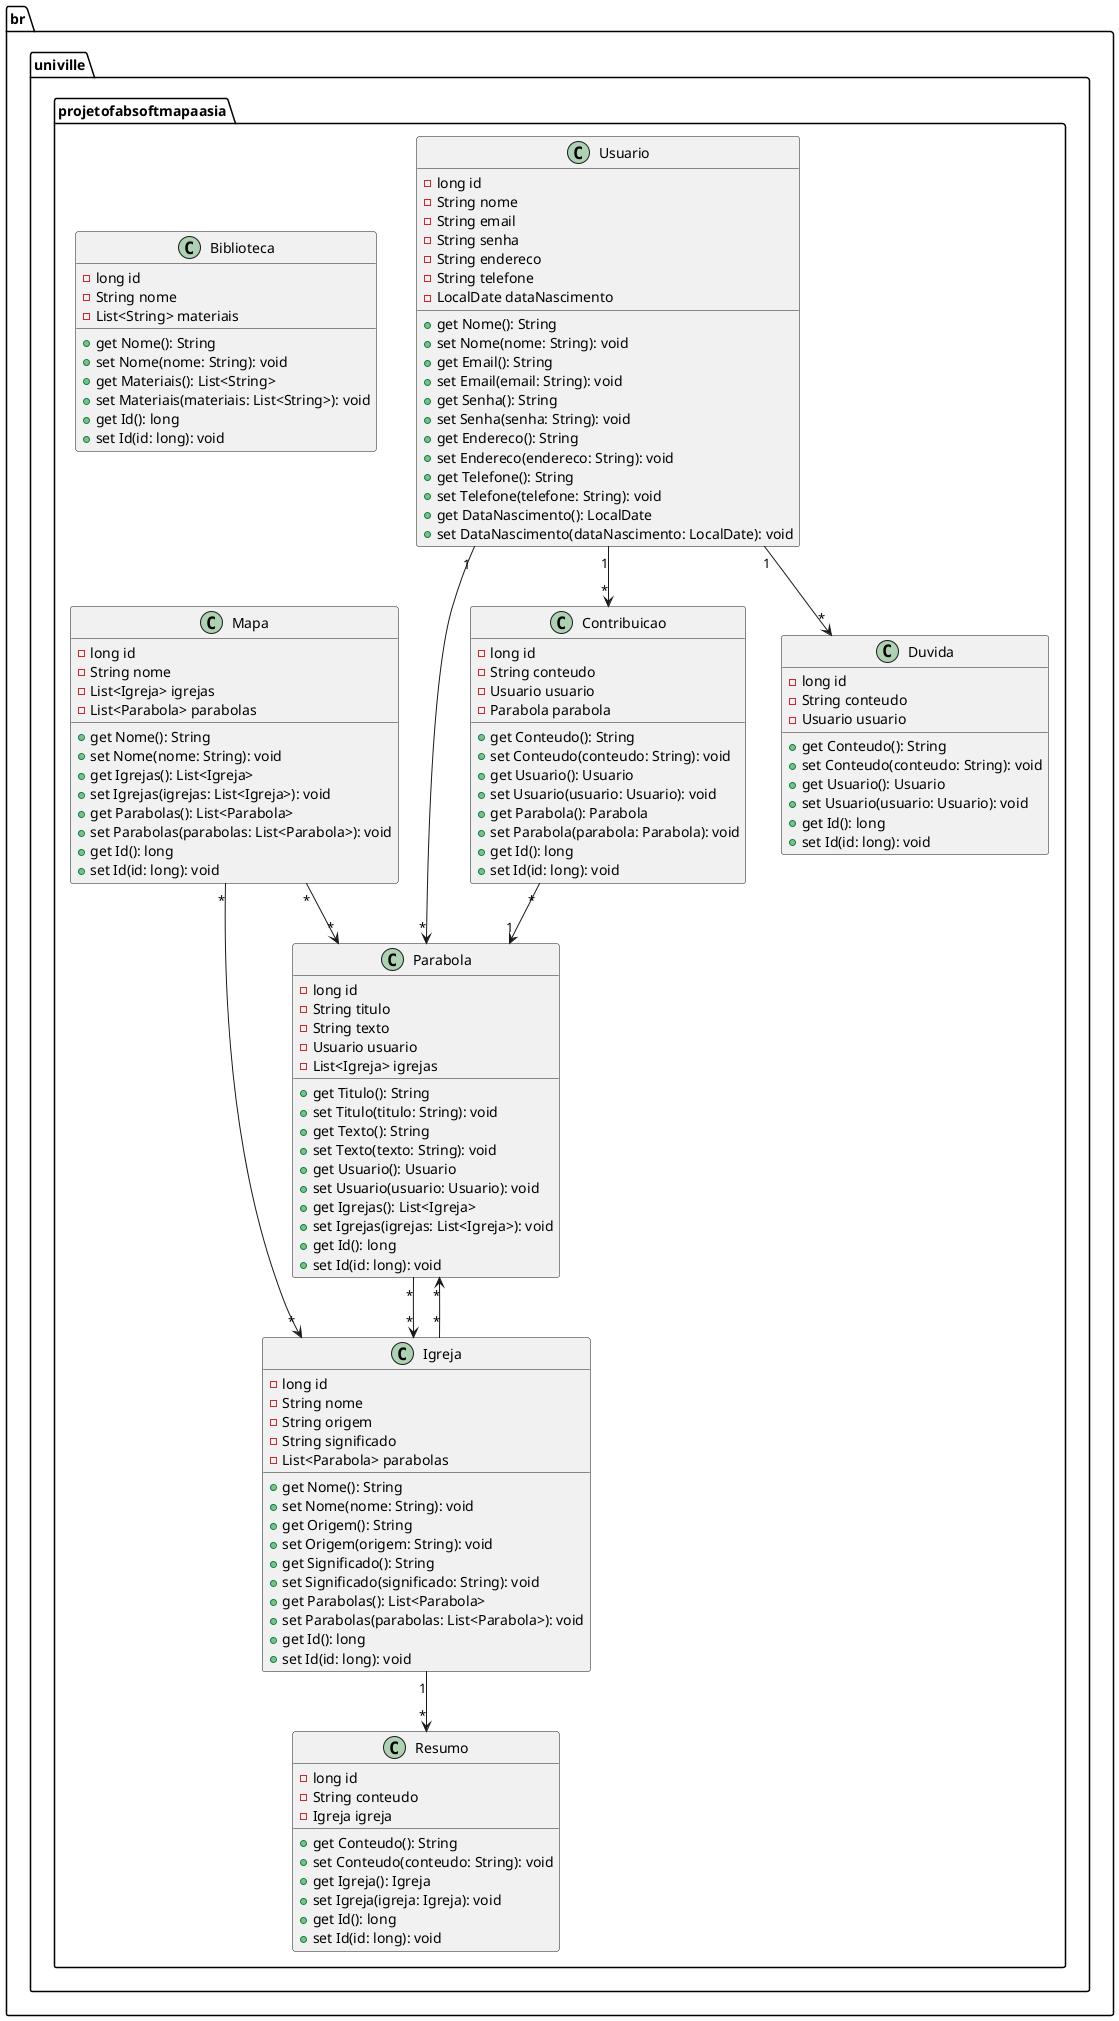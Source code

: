 @startuml
package br.univille.projetofabsoftmapaasia {
    class Usuario {
        - long id
        - String nome
        - String email
        - String senha
        - String endereco
        - String telefone
        - LocalDate dataNascimento

        + get Nome(): String
        + set Nome(nome: String): void
        + get Email(): String   
        + set Email(email: String): void
        + get Senha(): String
        + set Senha(senha: String): void
        + get Endereco(): String
        + set Endereco(endereco: String): void
        + get Telefone(): String
        + set Telefone(telefone: String): void
        + get DataNascimento(): LocalDate
        + set DataNascimento(dataNascimento: LocalDate): void
    }

    class Igreja {
        - long id
        - String nome
        - String origem
        - String significado
        - List<Parabola> parabolas

        + get Nome(): String
        + set Nome(nome: String): void
        + get Origem(): String
        + set Origem(origem: String): void
        + get Significado(): String
        + set Significado(significado: String): void
        + get Parabolas(): List<Parabola>
        + set Parabolas(parabolas: List<Parabola>): void
        + get Id(): long
        + set Id(id: long): void
    }

    class Parabola {
        - long id
        - String titulo
        - String texto
        - Usuario usuario
        - List<Igreja> igrejas

        + get Titulo(): String
        + set Titulo(titulo: String): void
        + get Texto(): String
        + set Texto(texto: String): void
        + get Usuario(): Usuario
        + set Usuario(usuario: Usuario): void
        + get Igrejas(): List<Igreja>
        + set Igrejas(igrejas: List<Igreja>): void
        + get Id(): long
        + set Id(id: long): void
    }

    class Mapa {
        - long id
        - String nome
        - List<Igreja> igrejas
        - List<Parabola> parabolas

        + get Nome(): String
        + set Nome(nome: String): void
        + get Igrejas(): List<Igreja>
        + set Igrejas(igrejas: List<Igreja>): void
        + get Parabolas(): List<Parabola>
        + set Parabolas(parabolas: List<Parabola>): void
        + get Id(): long
        + set Id(id: long): void
    }

    class Contribuicao {
        - long id
        - String conteudo
        - Usuario usuario
        - Parabola parabola

        + get Conteudo(): String
        + set Conteudo(conteudo: String): void
        + get Usuario(): Usuario
        + set Usuario(usuario: Usuario): void
        + get Parabola(): Parabola
        + set Parabola(parabola: Parabola): void
        + get Id(): long
        + set Id(id: long): void
    }

    class Duvida {
        - long id
        - String conteudo
        - Usuario usuario

        + get Conteudo(): String
        + set Conteudo(conteudo: String): void
        + get Usuario(): Usuario
        + set Usuario(usuario: Usuario): void
        + get Id(): long
        + set Id(id: long): void
    }

    class Resumo {
        - long id
        - String conteudo
        - Igreja igreja

        + get Conteudo(): String
        + set Conteudo(conteudo: String): void
        + get Igreja(): Igreja
        + set Igreja(igreja: Igreja): void
        + get Id(): long
        + set Id(id: long): void
    }

    class Biblioteca {
        - long id
        - String nome
        - List<String> materiais

        + get Nome(): String
        + set Nome(nome: String): void
        + get Materiais(): List<String>
        + set Materiais(materiais: List<String>): void
        + get Id(): long
        + set Id(id: long): void
    }

    Usuario "1" --> "*" Contribuicao
    Usuario "1" --> "*" Duvida
    Usuario "1" --> "*" Parabola
    Igreja "1" --> "*" Resumo
    Igreja "*" --> "*" Parabola
    Mapa "*" --> "*" Igreja
    Mapa "*" --> "*" Parabola
    Parabola "*" --> "*" Igreja
    Contribuicao "*" --> "1" Parabola
}
@enduml